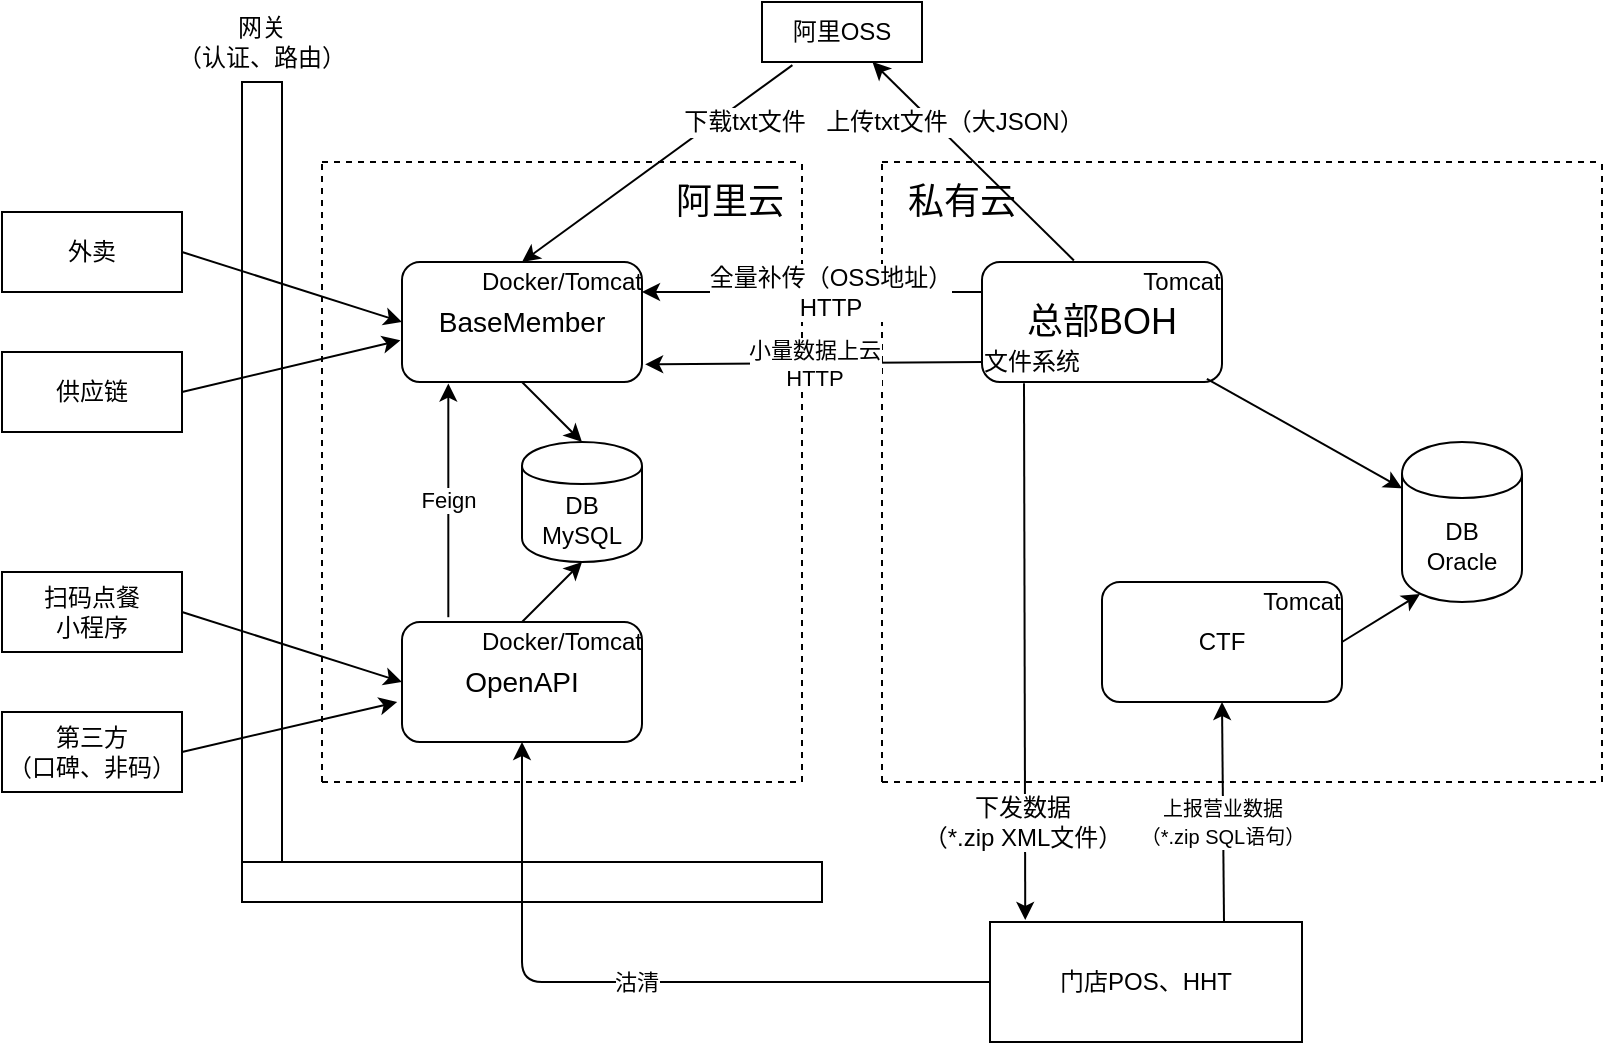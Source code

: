 <mxfile version="12.9.4" type="github">
  <diagram id="WmNezU53q_m9Ipa1HGL5" name="Page-1">
    <mxGraphModel dx="892" dy="526" grid="1" gridSize="10" guides="1" tooltips="1" connect="1" arrows="1" fold="1" page="1" pageScale="1" pageWidth="827" pageHeight="1169" math="0" shadow="0">
      <root>
        <mxCell id="0" />
        <mxCell id="1" parent="0" />
        <mxCell id="oan6AdR5b0zMUQuaqNL_-1" value="DB&lt;br&gt;Oracle" style="shape=cylinder;whiteSpace=wrap;html=1;boundedLbl=1;backgroundOutline=1;" parent="1" vertex="1">
          <mxGeometry x="720" y="260" width="60" height="80" as="geometry" />
        </mxCell>
        <mxCell id="oan6AdR5b0zMUQuaqNL_-3" value="DB&lt;br&gt;MySQL" style="shape=cylinder;whiteSpace=wrap;html=1;boundedLbl=1;backgroundOutline=1;" parent="1" vertex="1">
          <mxGeometry x="280" y="260" width="60" height="60" as="geometry" />
        </mxCell>
        <mxCell id="oan6AdR5b0zMUQuaqNL_-5" value="&lt;font style=&quot;font-size: 18px&quot;&gt;总部BOH&lt;/font&gt;" style="rounded=1;whiteSpace=wrap;html=1;" parent="1" vertex="1">
          <mxGeometry x="510" y="170" width="120" height="60" as="geometry" />
        </mxCell>
        <mxCell id="oan6AdR5b0zMUQuaqNL_-7" value="Tomcat" style="text;html=1;strokeColor=none;fillColor=none;align=center;verticalAlign=middle;whiteSpace=wrap;rounded=0;" parent="1" vertex="1">
          <mxGeometry x="590" y="170" width="40" height="20" as="geometry" />
        </mxCell>
        <mxCell id="oan6AdR5b0zMUQuaqNL_-8" value="文件系统" style="text;html=1;strokeColor=none;fillColor=none;align=center;verticalAlign=middle;whiteSpace=wrap;rounded=0;" parent="1" vertex="1">
          <mxGeometry x="510" y="210" width="50" height="20" as="geometry" />
        </mxCell>
        <mxCell id="oan6AdR5b0zMUQuaqNL_-9" value="" style="endArrow=classic;html=1;exitX=0.937;exitY=0.973;exitDx=0;exitDy=0;exitPerimeter=0;" parent="1" source="oan6AdR5b0zMUQuaqNL_-5" target="oan6AdR5b0zMUQuaqNL_-1" edge="1">
          <mxGeometry width="50" height="50" relative="1" as="geometry">
            <mxPoint x="500" y="350" as="sourcePoint" />
            <mxPoint x="550" y="300" as="targetPoint" />
          </mxGeometry>
        </mxCell>
        <mxCell id="oan6AdR5b0zMUQuaqNL_-10" value="CTF" style="rounded=1;whiteSpace=wrap;html=1;" parent="1" vertex="1">
          <mxGeometry x="570" y="330" width="120" height="60" as="geometry" />
        </mxCell>
        <mxCell id="oan6AdR5b0zMUQuaqNL_-11" value="Tomcat" style="text;html=1;strokeColor=none;fillColor=none;align=center;verticalAlign=middle;whiteSpace=wrap;rounded=0;" parent="1" vertex="1">
          <mxGeometry x="650" y="330" width="40" height="20" as="geometry" />
        </mxCell>
        <mxCell id="oan6AdR5b0zMUQuaqNL_-12" value="" style="endArrow=classic;html=1;entryX=0.15;entryY=0.95;entryDx=0;entryDy=0;entryPerimeter=0;exitX=1;exitY=0.5;exitDx=0;exitDy=0;" parent="1" source="oan6AdR5b0zMUQuaqNL_-10" target="oan6AdR5b0zMUQuaqNL_-1" edge="1">
          <mxGeometry width="50" height="50" relative="1" as="geometry">
            <mxPoint x="500" y="350" as="sourcePoint" />
            <mxPoint x="550" y="300" as="targetPoint" />
          </mxGeometry>
        </mxCell>
        <mxCell id="oan6AdR5b0zMUQuaqNL_-13" value="门店POS、HHT" style="rounded=0;whiteSpace=wrap;html=1;" parent="1" vertex="1">
          <mxGeometry x="514" y="500" width="156" height="60" as="geometry" />
        </mxCell>
        <mxCell id="oan6AdR5b0zMUQuaqNL_-14" value="&lt;font style=&quot;font-size: 10px&quot;&gt;上报营业数据&lt;br&gt;（*.zip SQL语句）&lt;/font&gt;" style="endArrow=classic;html=1;exitX=0.75;exitY=0;exitDx=0;exitDy=0;entryX=0.5;entryY=1;entryDx=0;entryDy=0;" parent="1" source="oan6AdR5b0zMUQuaqNL_-13" target="oan6AdR5b0zMUQuaqNL_-10" edge="1">
          <mxGeometry x="-0.091" y="1" width="50" height="50" relative="1" as="geometry">
            <mxPoint x="630" y="510" as="sourcePoint" />
            <mxPoint x="630" y="400" as="targetPoint" />
            <mxPoint as="offset" />
          </mxGeometry>
        </mxCell>
        <mxCell id="oan6AdR5b0zMUQuaqNL_-15" value="" style="endArrow=classic;html=1;entryX=0.113;entryY=-0.017;entryDx=0;entryDy=0;entryPerimeter=0;exitX=0.42;exitY=1.034;exitDx=0;exitDy=0;exitPerimeter=0;" parent="1" source="oan6AdR5b0zMUQuaqNL_-8" target="oan6AdR5b0zMUQuaqNL_-13" edge="1">
          <mxGeometry width="50" height="50" relative="1" as="geometry">
            <mxPoint x="500" y="410" as="sourcePoint" />
            <mxPoint x="550" y="360" as="targetPoint" />
          </mxGeometry>
        </mxCell>
        <mxCell id="oan6AdR5b0zMUQuaqNL_-17" value="下发数据&lt;br&gt;（*.zip XML文件）" style="text;html=1;align=center;verticalAlign=middle;resizable=0;points=[];labelBackgroundColor=#ffffff;" parent="oan6AdR5b0zMUQuaqNL_-15" vertex="1" connectable="0">
          <mxGeometry x="0.555" relative="1" as="geometry">
            <mxPoint x="-1.49" y="10.99" as="offset" />
          </mxGeometry>
        </mxCell>
        <mxCell id="oan6AdR5b0zMUQuaqNL_-18" value="" style="endArrow=none;dashed=1;html=1;" parent="1" edge="1">
          <mxGeometry width="50" height="50" relative="1" as="geometry">
            <mxPoint x="460" y="430" as="sourcePoint" />
            <mxPoint x="460" y="120" as="targetPoint" />
          </mxGeometry>
        </mxCell>
        <mxCell id="oan6AdR5b0zMUQuaqNL_-19" value="" style="endArrow=none;dashed=1;html=1;" parent="1" edge="1">
          <mxGeometry width="50" height="50" relative="1" as="geometry">
            <mxPoint x="460" y="120" as="sourcePoint" />
            <mxPoint x="820" y="120" as="targetPoint" />
          </mxGeometry>
        </mxCell>
        <mxCell id="oan6AdR5b0zMUQuaqNL_-20" value="" style="endArrow=none;dashed=1;html=1;" parent="1" edge="1">
          <mxGeometry width="50" height="50" relative="1" as="geometry">
            <mxPoint x="820" y="430" as="sourcePoint" />
            <mxPoint x="820" y="120" as="targetPoint" />
          </mxGeometry>
        </mxCell>
        <mxCell id="oan6AdR5b0zMUQuaqNL_-21" value="" style="endArrow=none;dashed=1;html=1;" parent="1" edge="1">
          <mxGeometry width="50" height="50" relative="1" as="geometry">
            <mxPoint x="460" y="430" as="sourcePoint" />
            <mxPoint x="820" y="430" as="targetPoint" />
          </mxGeometry>
        </mxCell>
        <mxCell id="oan6AdR5b0zMUQuaqNL_-22" value="&lt;font style=&quot;font-size: 18px&quot;&gt;私有云&lt;/font&gt;" style="text;html=1;strokeColor=none;fillColor=none;align=center;verticalAlign=middle;whiteSpace=wrap;rounded=0;" parent="1" vertex="1">
          <mxGeometry x="470" y="130" width="60" height="20" as="geometry" />
        </mxCell>
        <mxCell id="oan6AdR5b0zMUQuaqNL_-23" value="&lt;font style=&quot;font-size: 14px&quot;&gt;BaseMember&lt;/font&gt;" style="rounded=1;whiteSpace=wrap;html=1;" parent="1" vertex="1">
          <mxGeometry x="220" y="170" width="120" height="60" as="geometry" />
        </mxCell>
        <mxCell id="oan6AdR5b0zMUQuaqNL_-24" value="&lt;font style=&quot;font-size: 14px&quot;&gt;OpenAPI&lt;/font&gt;" style="rounded=1;whiteSpace=wrap;html=1;" parent="1" vertex="1">
          <mxGeometry x="220" y="350" width="120" height="60" as="geometry" />
        </mxCell>
        <mxCell id="oan6AdR5b0zMUQuaqNL_-26" value="" style="endArrow=classic;html=1;exitX=0.5;exitY=0;exitDx=0;exitDy=0;entryX=0.5;entryY=1;entryDx=0;entryDy=0;" parent="1" source="oan6AdR5b0zMUQuaqNL_-24" target="oan6AdR5b0zMUQuaqNL_-3" edge="1">
          <mxGeometry width="50" height="50" relative="1" as="geometry">
            <mxPoint x="440" y="350" as="sourcePoint" />
            <mxPoint x="490" y="300" as="targetPoint" />
          </mxGeometry>
        </mxCell>
        <mxCell id="oan6AdR5b0zMUQuaqNL_-27" value="" style="endArrow=classic;html=1;exitX=0.5;exitY=1;exitDx=0;exitDy=0;entryX=0.5;entryY=0;entryDx=0;entryDy=0;" parent="1" source="oan6AdR5b0zMUQuaqNL_-23" target="oan6AdR5b0zMUQuaqNL_-3" edge="1">
          <mxGeometry width="50" height="50" relative="1" as="geometry">
            <mxPoint x="440" y="350" as="sourcePoint" />
            <mxPoint x="490" y="300" as="targetPoint" />
          </mxGeometry>
        </mxCell>
        <mxCell id="oan6AdR5b0zMUQuaqNL_-28" value="Feign" style="endArrow=classic;html=1;exitX=0.193;exitY=-0.04;exitDx=0;exitDy=0;exitPerimeter=0;entryX=0.193;entryY=1.013;entryDx=0;entryDy=0;entryPerimeter=0;" parent="1" source="oan6AdR5b0zMUQuaqNL_-24" target="oan6AdR5b0zMUQuaqNL_-23" edge="1">
          <mxGeometry width="50" height="50" relative="1" as="geometry">
            <mxPoint x="440" y="350" as="sourcePoint" />
            <mxPoint x="490" y="300" as="targetPoint" />
          </mxGeometry>
        </mxCell>
        <mxCell id="oan6AdR5b0zMUQuaqNL_-29" value="Docker/Tomcat" style="text;html=1;strokeColor=none;fillColor=none;align=center;verticalAlign=middle;whiteSpace=wrap;rounded=0;" parent="1" vertex="1">
          <mxGeometry x="260" y="170" width="80" height="20" as="geometry" />
        </mxCell>
        <mxCell id="oan6AdR5b0zMUQuaqNL_-30" value="Docker/Tomcat" style="text;html=1;strokeColor=none;fillColor=none;align=center;verticalAlign=middle;whiteSpace=wrap;rounded=0;" parent="1" vertex="1">
          <mxGeometry x="260" y="350" width="80" height="20" as="geometry" />
        </mxCell>
        <mxCell id="oan6AdR5b0zMUQuaqNL_-31" value="阿里OSS" style="rounded=0;whiteSpace=wrap;html=1;" parent="1" vertex="1">
          <mxGeometry x="400" y="40" width="80" height="30" as="geometry" />
        </mxCell>
        <mxCell id="oan6AdR5b0zMUQuaqNL_-32" value="外卖" style="rounded=0;whiteSpace=wrap;html=1;" parent="1" vertex="1">
          <mxGeometry x="20" y="145" width="90" height="40" as="geometry" />
        </mxCell>
        <mxCell id="oan6AdR5b0zMUQuaqNL_-33" value="供应链" style="rounded=0;whiteSpace=wrap;html=1;" parent="1" vertex="1">
          <mxGeometry x="20" y="215" width="90" height="40" as="geometry" />
        </mxCell>
        <mxCell id="oan6AdR5b0zMUQuaqNL_-34" value="扫码点餐&lt;br&gt;小程序" style="rounded=0;whiteSpace=wrap;html=1;" parent="1" vertex="1">
          <mxGeometry x="20" y="325" width="90" height="40" as="geometry" />
        </mxCell>
        <mxCell id="oan6AdR5b0zMUQuaqNL_-35" value="第三方&lt;br&gt;（口碑、非码）" style="rounded=0;whiteSpace=wrap;html=1;" parent="1" vertex="1">
          <mxGeometry x="20" y="395" width="90" height="40" as="geometry" />
        </mxCell>
        <mxCell id="oan6AdR5b0zMUQuaqNL_-38" value="" style="rounded=0;whiteSpace=wrap;html=1;" parent="1" vertex="1">
          <mxGeometry x="140" y="80" width="20" height="410" as="geometry" />
        </mxCell>
        <mxCell id="oan6AdR5b0zMUQuaqNL_-39" value="网关&lt;br&gt;（认证、路由）" style="text;html=1;strokeColor=none;fillColor=none;align=center;verticalAlign=middle;whiteSpace=wrap;rounded=0;" parent="1" vertex="1">
          <mxGeometry x="105" y="50" width="90" height="20" as="geometry" />
        </mxCell>
        <mxCell id="oan6AdR5b0zMUQuaqNL_-40" value="" style="endArrow=classic;html=1;exitX=1;exitY=0.5;exitDx=0;exitDy=0;entryX=0;entryY=0.5;entryDx=0;entryDy=0;" parent="1" source="oan6AdR5b0zMUQuaqNL_-32" target="oan6AdR5b0zMUQuaqNL_-23" edge="1">
          <mxGeometry width="50" height="50" relative="1" as="geometry">
            <mxPoint x="440" y="310" as="sourcePoint" />
            <mxPoint x="490" y="260" as="targetPoint" />
          </mxGeometry>
        </mxCell>
        <mxCell id="oan6AdR5b0zMUQuaqNL_-41" value="" style="endArrow=classic;html=1;exitX=1;exitY=0.5;exitDx=0;exitDy=0;entryX=-0.007;entryY=0.653;entryDx=0;entryDy=0;entryPerimeter=0;" parent="1" source="oan6AdR5b0zMUQuaqNL_-33" target="oan6AdR5b0zMUQuaqNL_-23" edge="1">
          <mxGeometry width="50" height="50" relative="1" as="geometry">
            <mxPoint x="440" y="310" as="sourcePoint" />
            <mxPoint x="210" y="210" as="targetPoint" />
          </mxGeometry>
        </mxCell>
        <mxCell id="oan6AdR5b0zMUQuaqNL_-42" value="" style="endArrow=classic;html=1;exitX=1;exitY=0.5;exitDx=0;exitDy=0;entryX=0;entryY=0.5;entryDx=0;entryDy=0;" parent="1" source="oan6AdR5b0zMUQuaqNL_-34" target="oan6AdR5b0zMUQuaqNL_-24" edge="1">
          <mxGeometry width="50" height="50" relative="1" as="geometry">
            <mxPoint x="440" y="310" as="sourcePoint" />
            <mxPoint x="490" y="260" as="targetPoint" />
          </mxGeometry>
        </mxCell>
        <mxCell id="oan6AdR5b0zMUQuaqNL_-43" value="" style="endArrow=classic;html=1;exitX=1;exitY=0.5;exitDx=0;exitDy=0;entryX=-0.02;entryY=0.667;entryDx=0;entryDy=0;entryPerimeter=0;" parent="1" source="oan6AdR5b0zMUQuaqNL_-35" target="oan6AdR5b0zMUQuaqNL_-24" edge="1">
          <mxGeometry width="50" height="50" relative="1" as="geometry">
            <mxPoint x="440" y="310" as="sourcePoint" />
            <mxPoint x="490" y="260" as="targetPoint" />
          </mxGeometry>
        </mxCell>
        <mxCell id="oan6AdR5b0zMUQuaqNL_-44" value="" style="endArrow=none;dashed=1;html=1;" parent="1" edge="1">
          <mxGeometry width="50" height="50" relative="1" as="geometry">
            <mxPoint x="180" y="430" as="sourcePoint" />
            <mxPoint x="180" y="120" as="targetPoint" />
          </mxGeometry>
        </mxCell>
        <mxCell id="oan6AdR5b0zMUQuaqNL_-45" value="" style="endArrow=none;dashed=1;html=1;" parent="1" edge="1">
          <mxGeometry width="50" height="50" relative="1" as="geometry">
            <mxPoint x="180" y="120" as="sourcePoint" />
            <mxPoint x="420" y="120" as="targetPoint" />
          </mxGeometry>
        </mxCell>
        <mxCell id="oan6AdR5b0zMUQuaqNL_-46" value="" style="endArrow=none;dashed=1;html=1;" parent="1" edge="1">
          <mxGeometry width="50" height="50" relative="1" as="geometry">
            <mxPoint x="420" y="430" as="sourcePoint" />
            <mxPoint x="420" y="120" as="targetPoint" />
          </mxGeometry>
        </mxCell>
        <mxCell id="oan6AdR5b0zMUQuaqNL_-47" value="" style="endArrow=none;dashed=1;html=1;" parent="1" edge="1">
          <mxGeometry width="50" height="50" relative="1" as="geometry">
            <mxPoint x="180" y="430" as="sourcePoint" />
            <mxPoint x="420" y="430" as="targetPoint" />
          </mxGeometry>
        </mxCell>
        <mxCell id="oan6AdR5b0zMUQuaqNL_-48" value="&lt;font style=&quot;font-size: 18px&quot;&gt;阿里云&lt;/font&gt;" style="text;html=1;strokeColor=none;fillColor=none;align=center;verticalAlign=middle;whiteSpace=wrap;rounded=0;" parent="1" vertex="1">
          <mxGeometry x="354" y="130" width="60" height="20" as="geometry" />
        </mxCell>
        <mxCell id="oan6AdR5b0zMUQuaqNL_-49" value="小量数据上云&lt;br&gt;HTTP" style="endArrow=classic;html=1;entryX=1.013;entryY=0.853;entryDx=0;entryDy=0;entryPerimeter=0;exitX=0;exitY=0.5;exitDx=0;exitDy=0;" parent="1" target="oan6AdR5b0zMUQuaqNL_-23" edge="1" source="oan6AdR5b0zMUQuaqNL_-8">
          <mxGeometry width="50" height="50" relative="1" as="geometry">
            <mxPoint x="500" y="221" as="sourcePoint" />
            <mxPoint x="490" y="270" as="targetPoint" />
          </mxGeometry>
        </mxCell>
        <mxCell id="oan6AdR5b0zMUQuaqNL_-50" value="" style="endArrow=classic;html=1;exitX=0.383;exitY=-0.013;exitDx=0;exitDy=0;exitPerimeter=0;" parent="1" source="oan6AdR5b0zMUQuaqNL_-5" target="oan6AdR5b0zMUQuaqNL_-31" edge="1">
          <mxGeometry width="50" height="50" relative="1" as="geometry">
            <mxPoint x="440" y="320" as="sourcePoint" />
            <mxPoint x="490" y="270" as="targetPoint" />
          </mxGeometry>
        </mxCell>
        <mxCell id="oan6AdR5b0zMUQuaqNL_-51" value="上传txt文件（大JSON）" style="text;html=1;align=center;verticalAlign=middle;resizable=0;points=[];labelBackgroundColor=#ffffff;" parent="oan6AdR5b0zMUQuaqNL_-50" vertex="1" connectable="0">
          <mxGeometry x="0.268" y="-2" relative="1" as="geometry">
            <mxPoint x="1.94" y="-5.23" as="offset" />
          </mxGeometry>
        </mxCell>
        <mxCell id="oan6AdR5b0zMUQuaqNL_-52" value="" style="endArrow=classic;html=1;exitX=0.19;exitY=1.053;exitDx=0;exitDy=0;exitPerimeter=0;entryX=0.25;entryY=0;entryDx=0;entryDy=0;" parent="1" source="oan6AdR5b0zMUQuaqNL_-31" target="oan6AdR5b0zMUQuaqNL_-29" edge="1">
          <mxGeometry width="50" height="50" relative="1" as="geometry">
            <mxPoint x="440" y="270" as="sourcePoint" />
            <mxPoint x="350" y="150" as="targetPoint" />
          </mxGeometry>
        </mxCell>
        <mxCell id="oan6AdR5b0zMUQuaqNL_-53" value="下载txt文件" style="text;html=1;align=center;verticalAlign=middle;resizable=0;points=[];labelBackgroundColor=#ffffff;" parent="oan6AdR5b0zMUQuaqNL_-52" vertex="1" connectable="0">
          <mxGeometry x="0.368" relative="1" as="geometry">
            <mxPoint x="67.99" y="-39.52" as="offset" />
          </mxGeometry>
        </mxCell>
        <mxCell id="oan6AdR5b0zMUQuaqNL_-54" value="" style="endArrow=classic;html=1;exitX=0;exitY=0.25;exitDx=0;exitDy=0;entryX=1;entryY=0.75;entryDx=0;entryDy=0;" parent="1" source="oan6AdR5b0zMUQuaqNL_-5" target="oan6AdR5b0zMUQuaqNL_-29" edge="1">
          <mxGeometry width="50" height="50" relative="1" as="geometry">
            <mxPoint x="440" y="270" as="sourcePoint" />
            <mxPoint x="350" y="180" as="targetPoint" />
          </mxGeometry>
        </mxCell>
        <mxCell id="oan6AdR5b0zMUQuaqNL_-55" value="全量补传（OSS地址）&lt;br&gt;HTTP" style="text;html=1;align=center;verticalAlign=middle;resizable=0;points=[];labelBackgroundColor=#ffffff;" parent="oan6AdR5b0zMUQuaqNL_-54" vertex="1" connectable="0">
          <mxGeometry x="-0.101" relative="1" as="geometry">
            <mxPoint as="offset" />
          </mxGeometry>
        </mxCell>
        <mxCell id="cwbsYmWNuLwK-xhN_HeS-3" value="" style="rounded=0;whiteSpace=wrap;html=1;" vertex="1" parent="1">
          <mxGeometry x="140" y="470" width="290" height="20" as="geometry" />
        </mxCell>
        <mxCell id="cwbsYmWNuLwK-xhN_HeS-4" value="沽清" style="endArrow=classic;html=1;exitX=0;exitY=0.5;exitDx=0;exitDy=0;entryX=0.5;entryY=1;entryDx=0;entryDy=0;" edge="1" parent="1" source="oan6AdR5b0zMUQuaqNL_-13" target="oan6AdR5b0zMUQuaqNL_-24">
          <mxGeometry width="50" height="50" relative="1" as="geometry">
            <mxPoint x="390" y="350" as="sourcePoint" />
            <mxPoint x="440" y="300" as="targetPoint" />
            <Array as="points">
              <mxPoint x="280" y="530" />
            </Array>
          </mxGeometry>
        </mxCell>
      </root>
    </mxGraphModel>
  </diagram>
</mxfile>
